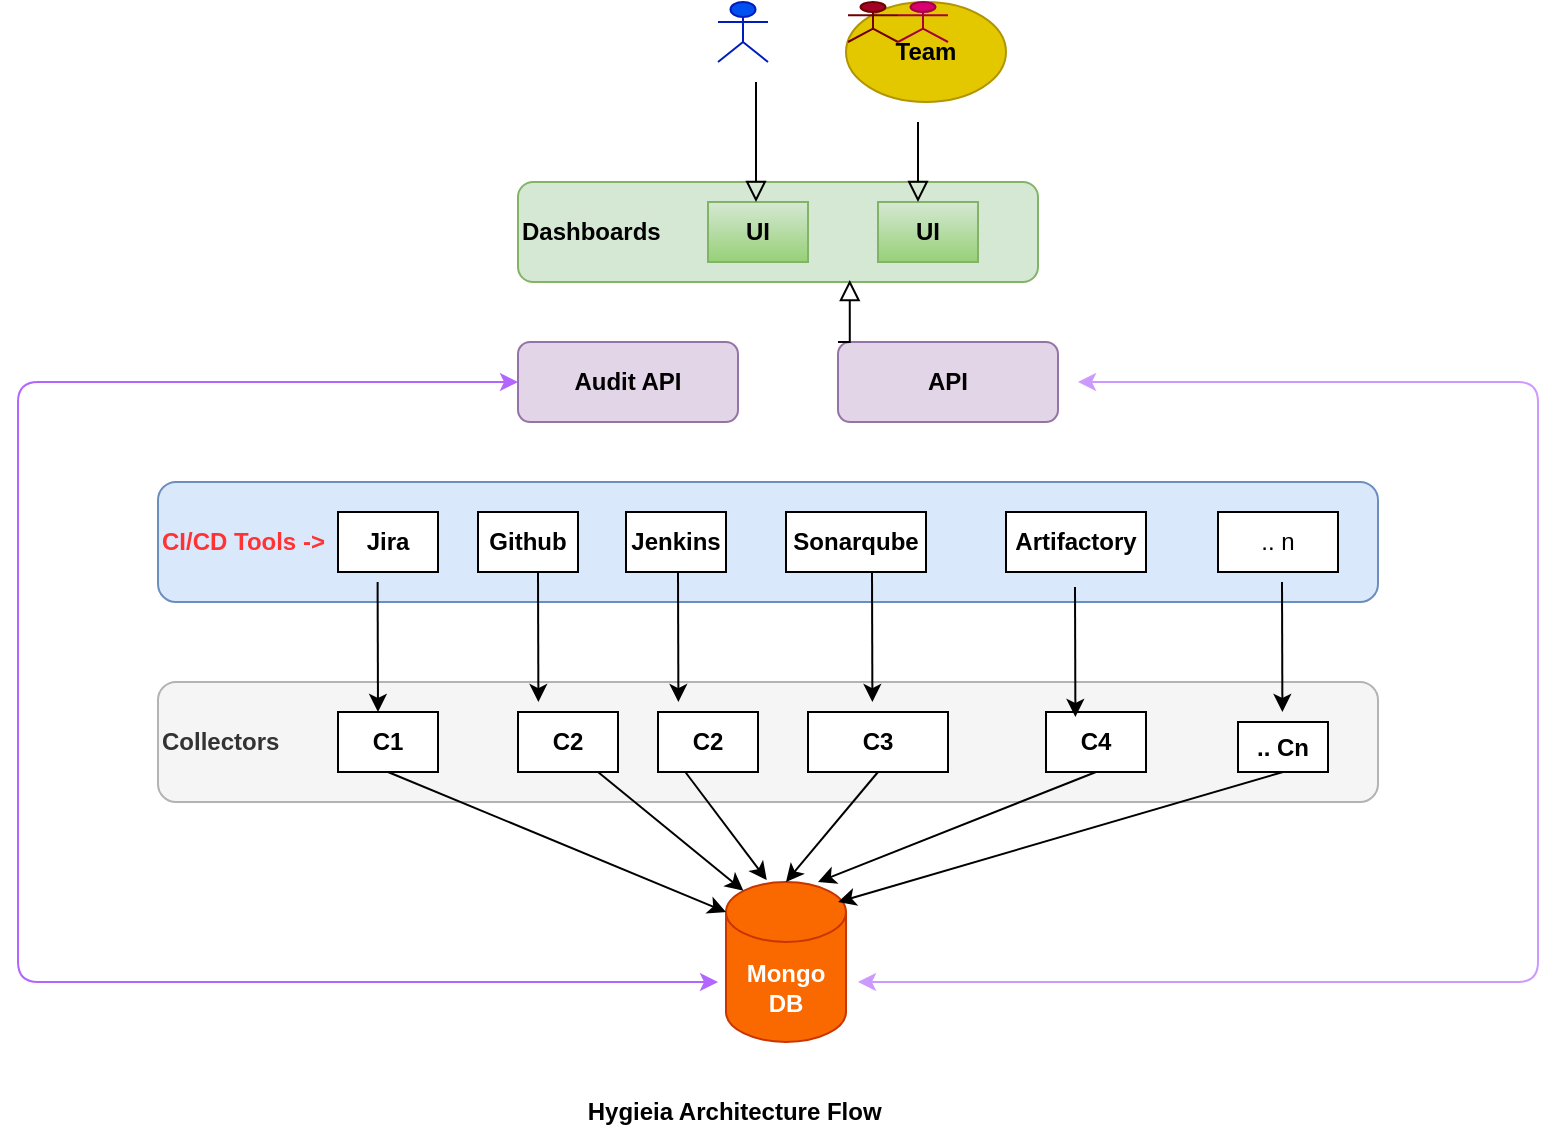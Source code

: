 <mxfile version="14.6.6" type="github">
  <diagram id="C5RBs43oDa-KdzZeNtuy" name="Page-1">
    <mxGraphModel dx="1038" dy="580" grid="1" gridSize="10" guides="1" tooltips="1" connect="1" arrows="1" fold="1" page="1" pageScale="1" pageWidth="827" pageHeight="1169" math="0" shadow="0">
      <root>
        <mxCell id="WIyWlLk6GJQsqaUBKTNV-0" />
        <mxCell id="WIyWlLk6GJQsqaUBKTNV-1" parent="WIyWlLk6GJQsqaUBKTNV-0" />
        <mxCell id="VYM7CoJNfjb9k-UQckY3-0" value="Team" style="ellipse;whiteSpace=wrap;html=1;fontStyle=1;fillColor=#e3c800;strokeColor=#B09500;fontColor=#000000;" parent="WIyWlLk6GJQsqaUBKTNV-1" vertex="1">
          <mxGeometry x="444" y="20" width="80" height="50" as="geometry" />
        </mxCell>
        <mxCell id="VYM7CoJNfjb9k-UQckY3-1" value="Dashboards" style="whiteSpace=wrap;html=1;rounded=1;shadow=0;strokeWidth=1;glass=0;fillColor=#d5e8d4;strokeColor=#82b366;fontStyle=1;align=left;" parent="WIyWlLk6GJQsqaUBKTNV-1" vertex="1">
          <mxGeometry x="280" y="110" width="260" height="50" as="geometry" />
        </mxCell>
        <mxCell id="VYM7CoJNfjb9k-UQckY3-3" value="&lt;b&gt;&lt;font color=&quot;#ff3333&quot;&gt;CI/CD Tools -&amp;gt;&lt;/font&gt;&lt;/b&gt;" style="whiteSpace=wrap;html=1;rounded=1;shadow=0;strokeWidth=1;glass=0;align=left;fillColor=#dae8fc;strokeColor=#6c8ebf;" parent="WIyWlLk6GJQsqaUBKTNV-1" vertex="1">
          <mxGeometry x="100" y="260" width="610" height="60" as="geometry" />
        </mxCell>
        <mxCell id="VYM7CoJNfjb9k-UQckY3-6" value="Jira" style="rounded=0;whiteSpace=wrap;html=1;fontStyle=1" parent="WIyWlLk6GJQsqaUBKTNV-1" vertex="1">
          <mxGeometry x="190" y="275" width="50" height="30" as="geometry" />
        </mxCell>
        <mxCell id="VYM7CoJNfjb9k-UQckY3-7" value="Jenkins" style="rounded=0;whiteSpace=wrap;html=1;fontStyle=1" parent="WIyWlLk6GJQsqaUBKTNV-1" vertex="1">
          <mxGeometry x="334" y="275" width="50" height="30" as="geometry" />
        </mxCell>
        <mxCell id="VYM7CoJNfjb9k-UQckY3-8" value="Sonarqube" style="rounded=0;whiteSpace=wrap;html=1;fontStyle=1" parent="WIyWlLk6GJQsqaUBKTNV-1" vertex="1">
          <mxGeometry x="414" y="275" width="70" height="30" as="geometry" />
        </mxCell>
        <mxCell id="VYM7CoJNfjb9k-UQckY3-9" value="Artifactory" style="rounded=0;whiteSpace=wrap;html=1;fontStyle=1" parent="WIyWlLk6GJQsqaUBKTNV-1" vertex="1">
          <mxGeometry x="524" y="275" width="70" height="30" as="geometry" />
        </mxCell>
        <mxCell id="VYM7CoJNfjb9k-UQckY3-12" value=".. n" style="rounded=0;whiteSpace=wrap;html=1;" parent="WIyWlLk6GJQsqaUBKTNV-1" vertex="1">
          <mxGeometry x="630" y="275" width="60" height="30" as="geometry" />
        </mxCell>
        <mxCell id="VYM7CoJNfjb9k-UQckY3-21" value="&lt;b&gt;Collectors&lt;/b&gt;" style="whiteSpace=wrap;html=1;rounded=1;shadow=0;strokeWidth=1;glass=0;align=left;fillColor=#f5f5f5;fontColor=#333333;strokeColor=#B3B3B3;" parent="WIyWlLk6GJQsqaUBKTNV-1" vertex="1">
          <mxGeometry x="100" y="360" width="610" height="60" as="geometry" />
        </mxCell>
        <mxCell id="VYM7CoJNfjb9k-UQckY3-22" value="C1" style="rounded=0;whiteSpace=wrap;html=1;fontStyle=1" parent="WIyWlLk6GJQsqaUBKTNV-1" vertex="1">
          <mxGeometry x="190" y="375" width="50" height="30" as="geometry" />
        </mxCell>
        <mxCell id="VYM7CoJNfjb9k-UQckY3-23" value="C2" style="rounded=0;whiteSpace=wrap;html=1;fontStyle=1" parent="WIyWlLk6GJQsqaUBKTNV-1" vertex="1">
          <mxGeometry x="280" y="375" width="50" height="30" as="geometry" />
        </mxCell>
        <mxCell id="VYM7CoJNfjb9k-UQckY3-24" value="C3" style="rounded=0;whiteSpace=wrap;html=1;fontStyle=1" parent="WIyWlLk6GJQsqaUBKTNV-1" vertex="1">
          <mxGeometry x="425" y="375" width="70" height="30" as="geometry" />
        </mxCell>
        <mxCell id="VYM7CoJNfjb9k-UQckY3-25" value="C4" style="rounded=0;whiteSpace=wrap;html=1;fontStyle=1" parent="WIyWlLk6GJQsqaUBKTNV-1" vertex="1">
          <mxGeometry x="544" y="375" width="50" height="30" as="geometry" />
        </mxCell>
        <mxCell id="VYM7CoJNfjb9k-UQckY3-26" value=".. Cn" style="rounded=0;whiteSpace=wrap;html=1;fontStyle=1" parent="WIyWlLk6GJQsqaUBKTNV-1" vertex="1">
          <mxGeometry x="640" y="380" width="45" height="25" as="geometry" />
        </mxCell>
        <mxCell id="VYM7CoJNfjb9k-UQckY3-27" value="Mongo DB" style="shape=cylinder3;whiteSpace=wrap;html=1;boundedLbl=1;backgroundOutline=1;size=15;fillColor=#fa6800;strokeColor=#C73500;fontStyle=1;fontColor=#ffffff;" parent="WIyWlLk6GJQsqaUBKTNV-1" vertex="1">
          <mxGeometry x="384" y="460" width="60" height="80" as="geometry" />
        </mxCell>
        <mxCell id="VYM7CoJNfjb9k-UQckY3-33" value="" style="endArrow=classic;html=1;exitX=0.5;exitY=1;exitDx=0;exitDy=0;entryX=0.5;entryY=0;entryDx=0;entryDy=0;entryPerimeter=0;" parent="WIyWlLk6GJQsqaUBKTNV-1" source="VYM7CoJNfjb9k-UQckY3-24" target="VYM7CoJNfjb9k-UQckY3-27" edge="1">
          <mxGeometry width="50" height="50" relative="1" as="geometry">
            <mxPoint x="320" y="320" as="sourcePoint" />
            <mxPoint x="414" y="460" as="targetPoint" />
            <Array as="points" />
          </mxGeometry>
        </mxCell>
        <mxCell id="VYM7CoJNfjb9k-UQckY3-34" value="" style="endArrow=classic;html=1;exitX=0.5;exitY=1;exitDx=0;exitDy=0;entryX=0.145;entryY=0;entryDx=0;entryDy=4.35;entryPerimeter=0;" parent="WIyWlLk6GJQsqaUBKTNV-1" target="VYM7CoJNfjb9k-UQckY3-27" edge="1">
          <mxGeometry width="50" height="50" relative="1" as="geometry">
            <mxPoint x="320" y="405" as="sourcePoint" />
            <mxPoint x="322.316" y="460" as="targetPoint" />
            <Array as="points" />
          </mxGeometry>
        </mxCell>
        <mxCell id="VYM7CoJNfjb9k-UQckY3-35" value="" style="endArrow=classic;html=1;exitX=0.5;exitY=1;exitDx=0;exitDy=0;" parent="WIyWlLk6GJQsqaUBKTNV-1" source="VYM7CoJNfjb9k-UQckY3-25" edge="1">
          <mxGeometry width="50" height="50" relative="1" as="geometry">
            <mxPoint x="513.84" y="415" as="sourcePoint" />
            <mxPoint x="430" y="460" as="targetPoint" />
            <Array as="points" />
          </mxGeometry>
        </mxCell>
        <mxCell id="VYM7CoJNfjb9k-UQckY3-36" value="" style="endArrow=classic;html=1;exitX=0.5;exitY=1;exitDx=0;exitDy=0;entryX=0;entryY=0;entryDx=0;entryDy=15;entryPerimeter=0;" parent="WIyWlLk6GJQsqaUBKTNV-1" source="VYM7CoJNfjb9k-UQckY3-22" target="VYM7CoJNfjb9k-UQckY3-27" edge="1">
          <mxGeometry width="50" height="50" relative="1" as="geometry">
            <mxPoint x="213.84" y="420" as="sourcePoint" />
            <mxPoint x="216.156" y="475" as="targetPoint" />
            <Array as="points" />
          </mxGeometry>
        </mxCell>
        <mxCell id="VYM7CoJNfjb9k-UQckY3-37" value="" style="endArrow=classic;html=1;exitX=0.5;exitY=1;exitDx=0;exitDy=0;" parent="WIyWlLk6GJQsqaUBKTNV-1" source="VYM7CoJNfjb9k-UQckY3-26" edge="1">
          <mxGeometry width="50" height="50" relative="1" as="geometry">
            <mxPoint x="523.84" y="425" as="sourcePoint" />
            <mxPoint x="440" y="470" as="targetPoint" />
            <Array as="points" />
          </mxGeometry>
        </mxCell>
        <mxCell id="VYM7CoJNfjb9k-UQckY3-38" value="" style="endArrow=classic;html=1;exitX=0.18;exitY=0.833;exitDx=0;exitDy=0;exitPerimeter=0;" parent="WIyWlLk6GJQsqaUBKTNV-1" source="VYM7CoJNfjb9k-UQckY3-3" edge="1">
          <mxGeometry width="50" height="50" relative="1" as="geometry">
            <mxPoint x="160" y="425" as="sourcePoint" />
            <mxPoint x="210" y="375" as="targetPoint" />
          </mxGeometry>
        </mxCell>
        <mxCell id="VYM7CoJNfjb9k-UQckY3-39" value="" style="endArrow=classic;html=1;exitX=0.18;exitY=0.833;exitDx=0;exitDy=0;exitPerimeter=0;" parent="WIyWlLk6GJQsqaUBKTNV-1" edge="1">
          <mxGeometry width="50" height="50" relative="1" as="geometry">
            <mxPoint x="457.0" y="305" as="sourcePoint" />
            <mxPoint x="457.2" y="370.02" as="targetPoint" />
          </mxGeometry>
        </mxCell>
        <mxCell id="VYM7CoJNfjb9k-UQckY3-42" value="" style="endArrow=classic;html=1;exitX=0.18;exitY=0.833;exitDx=0;exitDy=0;exitPerimeter=0;" parent="WIyWlLk6GJQsqaUBKTNV-1" edge="1">
          <mxGeometry width="50" height="50" relative="1" as="geometry">
            <mxPoint x="290.0" y="305" as="sourcePoint" />
            <mxPoint x="290.2" y="370.02" as="targetPoint" />
          </mxGeometry>
        </mxCell>
        <mxCell id="VYM7CoJNfjb9k-UQckY3-43" value="Audit API" style="whiteSpace=wrap;html=1;rounded=1;shadow=0;strokeWidth=1;glass=0;fillColor=#e1d5e7;strokeColor=#9673a6;fontStyle=1" parent="WIyWlLk6GJQsqaUBKTNV-1" vertex="1">
          <mxGeometry x="280" y="190" width="110" height="40" as="geometry" />
        </mxCell>
        <mxCell id="VYM7CoJNfjb9k-UQckY3-44" value="API" style="whiteSpace=wrap;html=1;rounded=1;shadow=0;strokeWidth=1;glass=0;fillColor=#e1d5e7;strokeColor=#9673a6;fontStyle=1" parent="WIyWlLk6GJQsqaUBKTNV-1" vertex="1">
          <mxGeometry x="440" y="190" width="110" height="40" as="geometry" />
        </mxCell>
        <mxCell id="VYM7CoJNfjb9k-UQckY3-45" value="" style="endArrow=classic;startArrow=classic;html=1;entryX=0;entryY=0.5;entryDx=0;entryDy=0;strokeColor=#B266FF;" parent="WIyWlLk6GJQsqaUBKTNV-1" target="VYM7CoJNfjb9k-UQckY3-43" edge="1">
          <mxGeometry width="50" height="50" relative="1" as="geometry">
            <mxPoint x="380" y="510" as="sourcePoint" />
            <mxPoint x="370" y="170" as="targetPoint" />
            <Array as="points">
              <mxPoint x="30" y="510" />
              <mxPoint x="30" y="210" />
            </Array>
          </mxGeometry>
        </mxCell>
        <mxCell id="VYM7CoJNfjb9k-UQckY3-46" value="" style="endArrow=classic;startArrow=classic;html=1;strokeColor=#CC99FF;" parent="WIyWlLk6GJQsqaUBKTNV-1" edge="1">
          <mxGeometry width="50" height="50" relative="1" as="geometry">
            <mxPoint x="450" y="510" as="sourcePoint" />
            <mxPoint x="560" y="210" as="targetPoint" />
            <Array as="points">
              <mxPoint x="790" y="510" />
              <mxPoint x="790" y="210" />
            </Array>
          </mxGeometry>
        </mxCell>
        <mxCell id="VYM7CoJNfjb9k-UQckY3-47" value="" style="rounded=0;html=1;jettySize=auto;orthogonalLoop=1;fontSize=11;endArrow=block;endFill=0;endSize=8;strokeWidth=1;shadow=0;labelBackgroundColor=none;edgeStyle=orthogonalEdgeStyle;exitX=0;exitY=0;exitDx=0;exitDy=0;entryX=0.638;entryY=0.98;entryDx=0;entryDy=0;entryPerimeter=0;" parent="WIyWlLk6GJQsqaUBKTNV-1" source="VYM7CoJNfjb9k-UQckY3-44" target="VYM7CoJNfjb9k-UQckY3-1" edge="1">
          <mxGeometry relative="1" as="geometry">
            <mxPoint x="394.5" y="80" as="sourcePoint" />
            <mxPoint x="521" y="160" as="targetPoint" />
          </mxGeometry>
        </mxCell>
        <mxCell id="VYM7CoJNfjb9k-UQckY3-51" value="Hygieia Architecture Flow&amp;nbsp;" style="text;html=1;strokeColor=none;fillColor=none;align=center;verticalAlign=middle;whiteSpace=wrap;rounded=0;fontStyle=1" parent="WIyWlLk6GJQsqaUBKTNV-1" vertex="1">
          <mxGeometry x="250" y="560" width="280" height="30" as="geometry" />
        </mxCell>
        <mxCell id="VYM7CoJNfjb9k-UQckY3-53" value="PO" style="shape=umlActor;verticalLabelPosition=bottom;verticalAlign=top;html=1;outlineConnect=0;strokeColor=#001DBC;fillColor=#0050ef;fontStyle=1;fontColor=#ffffff;" parent="WIyWlLk6GJQsqaUBKTNV-1" vertex="1">
          <mxGeometry x="380" y="20" width="25" height="30" as="geometry" />
        </mxCell>
        <mxCell id="VYM7CoJNfjb9k-UQckY3-60" value="UI" style="rounded=0;whiteSpace=wrap;html=1;fontStyle=1;gradientColor=#97d077;fillColor=#d5e8d4;strokeColor=#82b366;" parent="WIyWlLk6GJQsqaUBKTNV-1" vertex="1">
          <mxGeometry x="375" y="120" width="50" height="30" as="geometry" />
        </mxCell>
        <mxCell id="VYM7CoJNfjb9k-UQckY3-61" value="UI" style="rounded=0;whiteSpace=wrap;html=1;fontStyle=1;gradientColor=#97d077;fillColor=#d5e8d4;strokeColor=#82b366;" parent="WIyWlLk6GJQsqaUBKTNV-1" vertex="1">
          <mxGeometry x="460" y="120" width="50" height="30" as="geometry" />
        </mxCell>
        <mxCell id="WIyWlLk6GJQsqaUBKTNV-2" value="" style="rounded=0;html=1;jettySize=auto;orthogonalLoop=1;fontSize=11;endArrow=block;endFill=0;endSize=8;strokeWidth=1;shadow=0;labelBackgroundColor=none;edgeStyle=orthogonalEdgeStyle;" parent="WIyWlLk6GJQsqaUBKTNV-1" edge="1">
          <mxGeometry relative="1" as="geometry">
            <mxPoint x="399" y="60" as="sourcePoint" />
            <mxPoint x="399" y="120" as="targetPoint" />
            <Array as="points">
              <mxPoint x="399.5" y="75" />
              <mxPoint x="399.5" y="75" />
            </Array>
          </mxGeometry>
        </mxCell>
        <mxCell id="VYM7CoJNfjb9k-UQckY3-59" value="" style="rounded=0;html=1;jettySize=auto;orthogonalLoop=1;fontSize=11;endArrow=block;endFill=0;endSize=8;strokeWidth=1;shadow=0;labelBackgroundColor=none;edgeStyle=orthogonalEdgeStyle;" parent="WIyWlLk6GJQsqaUBKTNV-1" edge="1">
          <mxGeometry relative="1" as="geometry">
            <mxPoint x="480" y="80" as="sourcePoint" />
            <mxPoint x="480" y="120" as="targetPoint" />
            <Array as="points">
              <mxPoint x="480" y="120" />
              <mxPoint x="480" y="120" />
            </Array>
          </mxGeometry>
        </mxCell>
        <mxCell id="VYM7CoJNfjb9k-UQckY3-63" value="" style="shape=umlActor;verticalLabelPosition=bottom;verticalAlign=top;html=1;outlineConnect=0;strokeColor=#6F0000;fillColor=#a20025;fontStyle=1;fontColor=#ffffff;" parent="WIyWlLk6GJQsqaUBKTNV-1" vertex="1">
          <mxGeometry x="445" y="20" width="25" height="20" as="geometry" />
        </mxCell>
        <mxCell id="VYM7CoJNfjb9k-UQckY3-64" value="" style="shape=umlActor;verticalLabelPosition=bottom;verticalAlign=top;html=1;outlineConnect=0;strokeColor=#A50040;fillColor=#d80073;fontStyle=1;fontColor=#ffffff;" parent="WIyWlLk6GJQsqaUBKTNV-1" vertex="1">
          <mxGeometry x="470" y="20" width="25" height="20" as="geometry" />
        </mxCell>
        <mxCell id="94jtRn7T-vC9usDTavch-1" value="" style="endArrow=classic;html=1;exitX=0.18;exitY=0.833;exitDx=0;exitDy=0;exitPerimeter=0;" edge="1" parent="WIyWlLk6GJQsqaUBKTNV-1">
          <mxGeometry width="50" height="50" relative="1" as="geometry">
            <mxPoint x="662" y="309.98" as="sourcePoint" />
            <mxPoint x="662.2" y="375" as="targetPoint" />
          </mxGeometry>
        </mxCell>
        <mxCell id="94jtRn7T-vC9usDTavch-4" value="" style="endArrow=classic;html=1;exitX=0.18;exitY=0.833;exitDx=0;exitDy=0;exitPerimeter=0;" edge="1" parent="WIyWlLk6GJQsqaUBKTNV-1">
          <mxGeometry width="50" height="50" relative="1" as="geometry">
            <mxPoint x="558.5" y="312.48" as="sourcePoint" />
            <mxPoint x="558.7" y="377.5" as="targetPoint" />
          </mxGeometry>
        </mxCell>
        <mxCell id="94jtRn7T-vC9usDTavch-5" value="Github" style="rounded=0;whiteSpace=wrap;html=1;fontStyle=1" vertex="1" parent="WIyWlLk6GJQsqaUBKTNV-1">
          <mxGeometry x="260" y="275" width="50" height="30" as="geometry" />
        </mxCell>
        <mxCell id="94jtRn7T-vC9usDTavch-6" value="C2" style="rounded=0;whiteSpace=wrap;html=1;fontStyle=1" vertex="1" parent="WIyWlLk6GJQsqaUBKTNV-1">
          <mxGeometry x="350" y="375" width="50" height="30" as="geometry" />
        </mxCell>
        <mxCell id="94jtRn7T-vC9usDTavch-7" value="" style="endArrow=classic;html=1;exitX=0.18;exitY=0.833;exitDx=0;exitDy=0;exitPerimeter=0;" edge="1" parent="WIyWlLk6GJQsqaUBKTNV-1">
          <mxGeometry width="50" height="50" relative="1" as="geometry">
            <mxPoint x="360" y="305" as="sourcePoint" />
            <mxPoint x="360.2" y="370.02" as="targetPoint" />
          </mxGeometry>
        </mxCell>
        <mxCell id="94jtRn7T-vC9usDTavch-8" value="" style="endArrow=classic;html=1;exitX=0.5;exitY=1;exitDx=0;exitDy=0;entryX=0.34;entryY=-0.012;entryDx=0;entryDy=0;entryPerimeter=0;" edge="1" parent="WIyWlLk6GJQsqaUBKTNV-1" target="VYM7CoJNfjb9k-UQckY3-27">
          <mxGeometry width="50" height="50" relative="1" as="geometry">
            <mxPoint x="363.65" y="405" as="sourcePoint" />
            <mxPoint x="436.35" y="464.35" as="targetPoint" />
            <Array as="points" />
          </mxGeometry>
        </mxCell>
      </root>
    </mxGraphModel>
  </diagram>
</mxfile>
